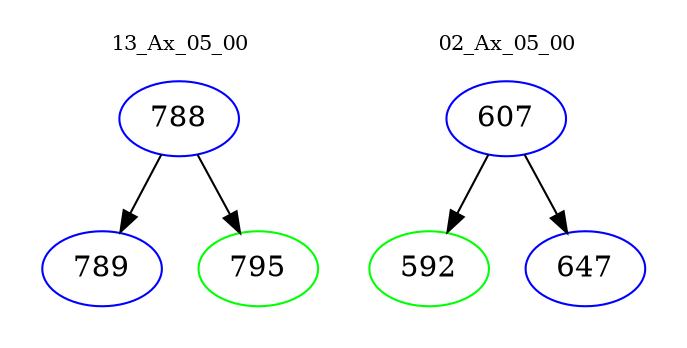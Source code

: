 digraph{
subgraph cluster_0 {
color = white
label = "13_Ax_05_00";
fontsize=10;
T0_788 [label="788", color="blue"]
T0_788 -> T0_789 [color="black"]
T0_789 [label="789", color="blue"]
T0_788 -> T0_795 [color="black"]
T0_795 [label="795", color="green"]
}
subgraph cluster_1 {
color = white
label = "02_Ax_05_00";
fontsize=10;
T1_607 [label="607", color="blue"]
T1_607 -> T1_592 [color="black"]
T1_592 [label="592", color="green"]
T1_607 -> T1_647 [color="black"]
T1_647 [label="647", color="blue"]
}
}
